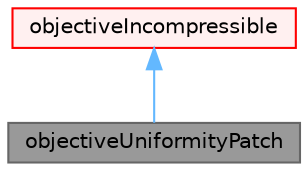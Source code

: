 digraph "objectiveUniformityPatch"
{
 // LATEX_PDF_SIZE
  bgcolor="transparent";
  edge [fontname=Helvetica,fontsize=10,labelfontname=Helvetica,labelfontsize=10];
  node [fontname=Helvetica,fontsize=10,shape=box,height=0.2,width=0.4];
  Node1 [id="Node000001",label="objectiveUniformityPatch",height=0.2,width=0.4,color="gray40", fillcolor="grey60", style="filled", fontcolor="black",tooltip="Computes and minimizes (half) the variance of the velocity distribution in a given set of patches."];
  Node2 -> Node1 [id="edge1_Node000001_Node000002",dir="back",color="steelblue1",style="solid",tooltip=" "];
  Node2 [id="Node000002",label="objectiveIncompressible",height=0.2,width=0.4,color="red", fillcolor="#FFF0F0", style="filled",URL="$classFoam_1_1objectiveIncompressible.html",tooltip="Abstract base class for objective functions in incompressible flows."];
}
